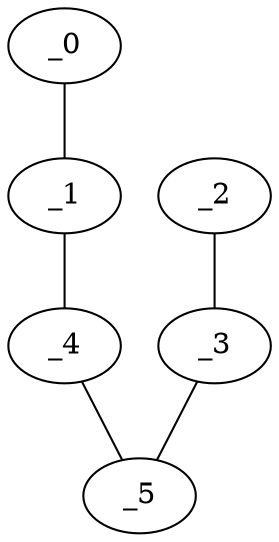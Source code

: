 graph HP1_0135 {
	_0	 [x="0.93343",
		y="3.46373"];
	_1	 [x="1.0879",
		y="0.673718"];
	_0 -- _1;
	_4	 [x="0.928631",
		y="1.13868"];
	_1 -- _4;
	_2	 [x="2.45743",
		y="0.262571"];
	_3	 [x="1.55304",
		y="2.83813"];
	_2 -- _3;
	_5	 [x="2.68322",
		y="2.37233"];
	_3 -- _5;
	_4 -- _5;
}
